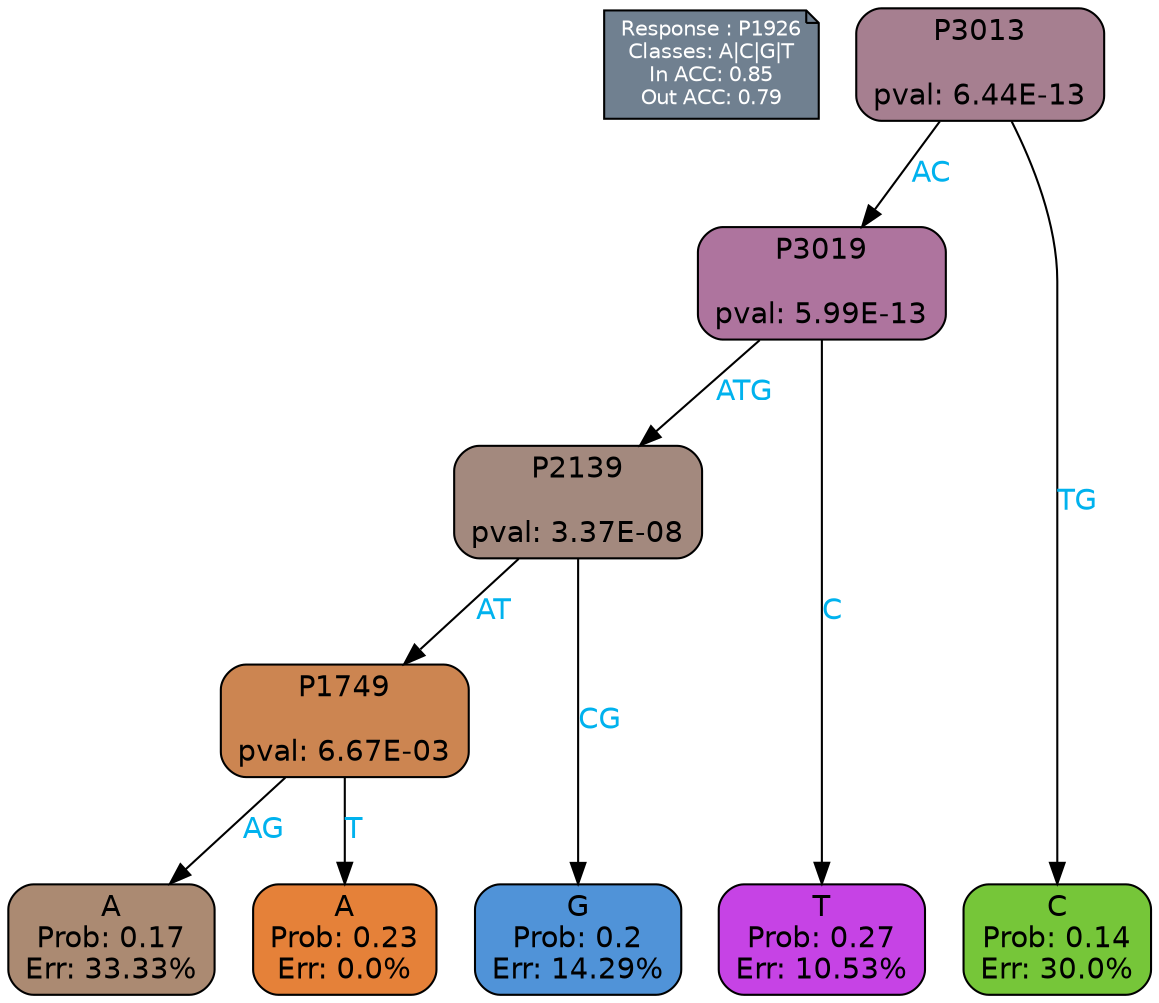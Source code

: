 digraph Tree {
node [shape=box, style="filled, rounded", color="black", fontname=helvetica] ;
graph [ranksep=equally, splines=polylines, bgcolor=transparent, dpi=600] ;
edge [fontname=helvetica] ;
LEGEND [label="Response : P1926
Classes: A|C|G|T
In ACC: 0.85
Out ACC: 0.79
",shape=note,align=left,style=filled,fillcolor="slategray",fontcolor="white",fontsize=10];1 [label="P3013

pval: 6.44E-13", fillcolor="#a67f90"] ;
2 [label="P3019

pval: 5.99E-13", fillcolor="#ae749e"] ;
3 [label="P2139

pval: 3.37E-08", fillcolor="#a3897e"] ;
4 [label="P1749

pval: 6.67E-03", fillcolor="#cc8551"] ;
5 [label="A
Prob: 0.17
Err: 33.33%", fillcolor="#ab8a72"] ;
6 [label="A
Prob: 0.23
Err: 0.0%", fillcolor="#e58139"] ;
7 [label="G
Prob: 0.2
Err: 14.29%", fillcolor="#5093d8"] ;
8 [label="T
Prob: 0.27
Err: 10.53%", fillcolor="#c643e5"] ;
9 [label="C
Prob: 0.14
Err: 30.0%", fillcolor="#76c639"] ;
1 -> 9 [label="TG",fontcolor=deepskyblue2] ;
1 -> 2 [label="AC",fontcolor=deepskyblue2] ;
2 -> 8 [label="C",fontcolor=deepskyblue2] ;
2 -> 3 [label="ATG",fontcolor=deepskyblue2] ;
3 -> 4 [label="AT",fontcolor=deepskyblue2] ;
3 -> 7 [label="CG",fontcolor=deepskyblue2] ;
4 -> 5 [label="AG",fontcolor=deepskyblue2] ;
4 -> 6 [label="T",fontcolor=deepskyblue2] ;
{rank = same; 5;6;7;8;9;}{rank = same; LEGEND;1;}}
